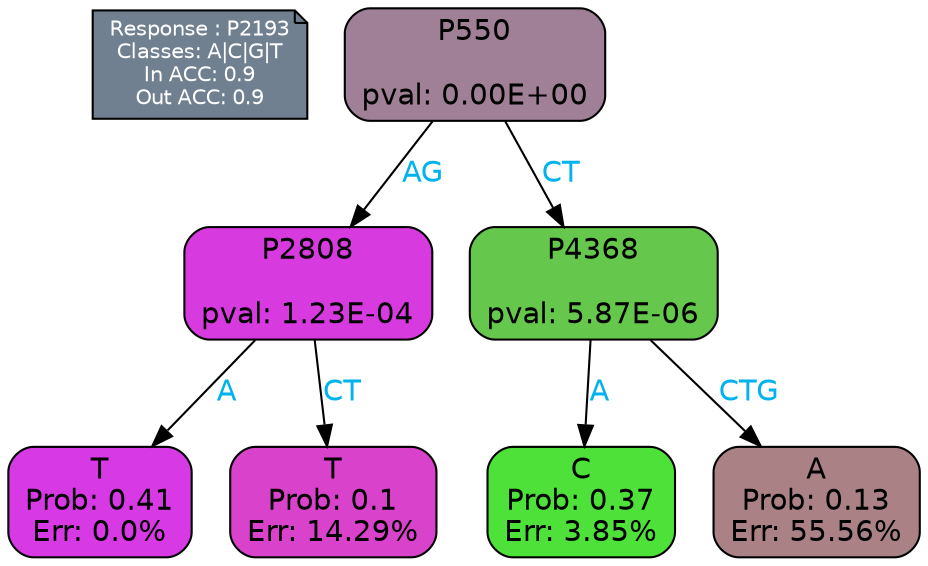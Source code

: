 digraph Tree {
node [shape=box, style="filled, rounded", color="black", fontname=helvetica] ;
graph [ranksep=equally, splines=polylines, bgcolor=transparent, dpi=600] ;
edge [fontname=helvetica] ;
LEGEND [label="Response : P2193
Classes: A|C|G|T
In ACC: 0.9
Out ACC: 0.9
",shape=note,align=left,style=filled,fillcolor="slategray",fontcolor="white",fontsize=10];1 [label="P550

pval: 0.00E+00", fillcolor="#9f8097"] ;
2 [label="P2808

pval: 1.23E-04", fillcolor="#d73be0"] ;
3 [label="T
Prob: 0.41
Err: 0.0%", fillcolor="#d739e5"] ;
4 [label="T
Prob: 0.1
Err: 14.29%", fillcolor="#d943cc"] ;
5 [label="P4368

pval: 5.87E-06", fillcolor="#65c84c"] ;
6 [label="C
Prob: 0.37
Err: 3.85%", fillcolor="#4de139"] ;
7 [label="A
Prob: 0.13
Err: 55.56%", fillcolor="#aa8285"] ;
1 -> 2 [label="AG",fontcolor=deepskyblue2] ;
1 -> 5 [label="CT",fontcolor=deepskyblue2] ;
2 -> 3 [label="A",fontcolor=deepskyblue2] ;
2 -> 4 [label="CT",fontcolor=deepskyblue2] ;
5 -> 6 [label="A",fontcolor=deepskyblue2] ;
5 -> 7 [label="CTG",fontcolor=deepskyblue2] ;
{rank = same; 3;4;6;7;}{rank = same; LEGEND;1;}}